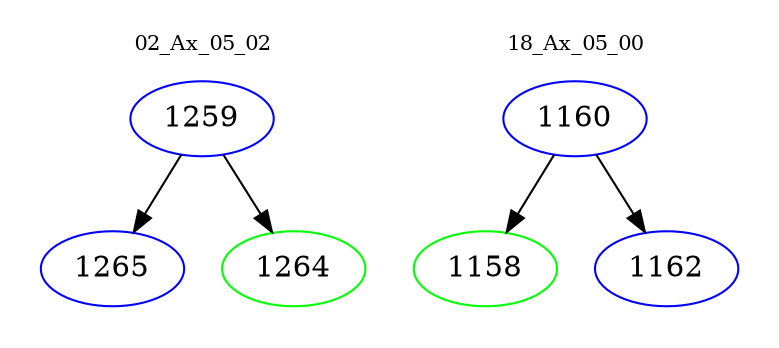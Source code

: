 digraph{
subgraph cluster_0 {
color = white
label = "02_Ax_05_02";
fontsize=10;
T0_1259 [label="1259", color="blue"]
T0_1259 -> T0_1265 [color="black"]
T0_1265 [label="1265", color="blue"]
T0_1259 -> T0_1264 [color="black"]
T0_1264 [label="1264", color="green"]
}
subgraph cluster_1 {
color = white
label = "18_Ax_05_00";
fontsize=10;
T1_1160 [label="1160", color="blue"]
T1_1160 -> T1_1158 [color="black"]
T1_1158 [label="1158", color="green"]
T1_1160 -> T1_1162 [color="black"]
T1_1162 [label="1162", color="blue"]
}
}
